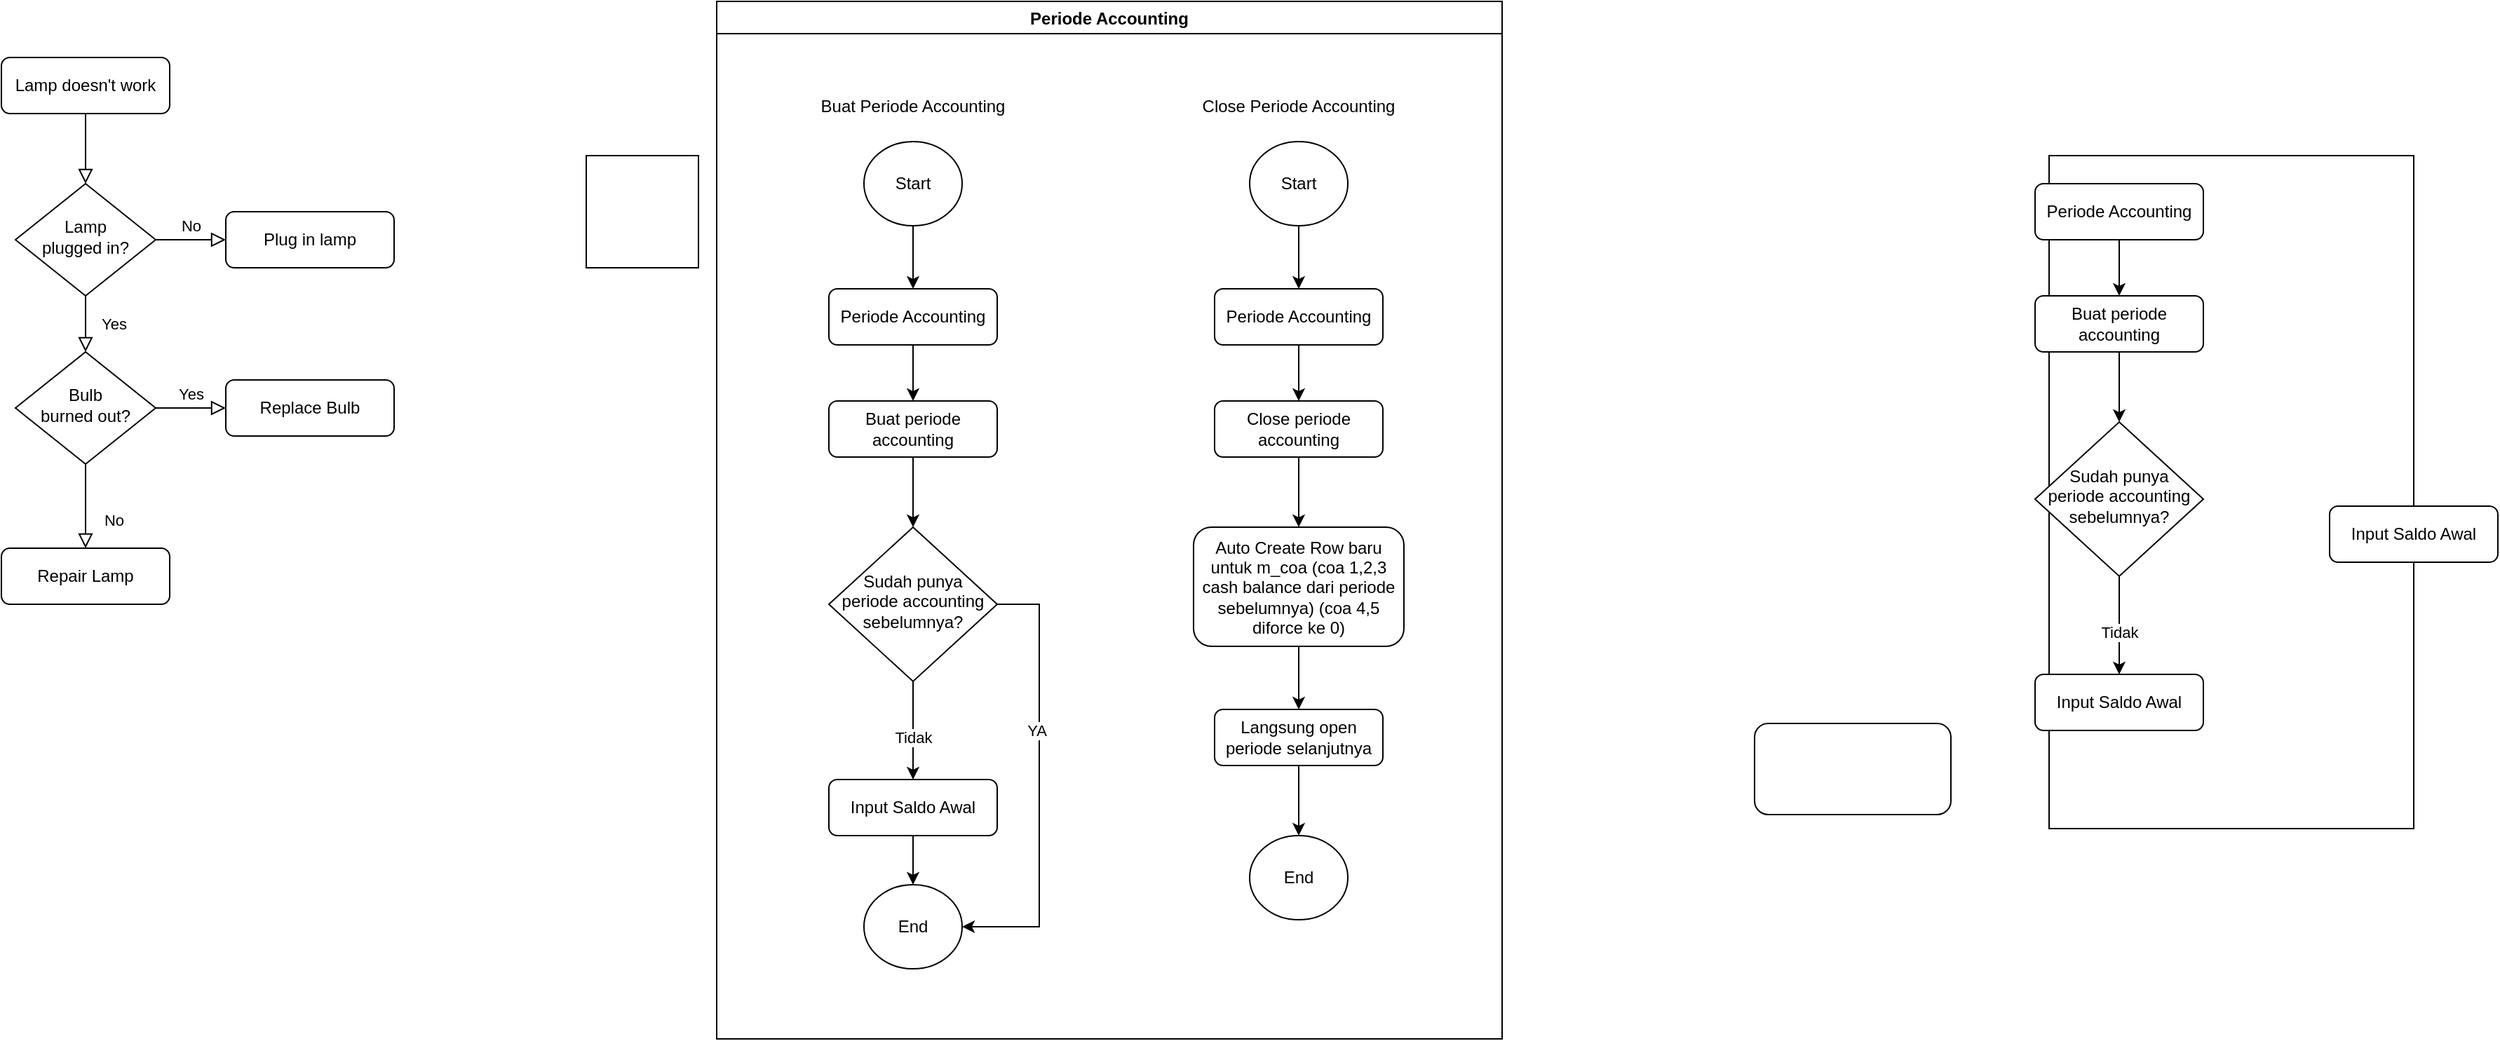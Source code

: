 <mxfile version="28.0.4">
  <diagram id="C5RBs43oDa-KdzZeNtuy" name="Page-1">
    <mxGraphModel dx="2037" dy="1061" grid="1" gridSize="10" guides="1" tooltips="1" connect="1" arrows="1" fold="1" page="1" pageScale="1" pageWidth="827" pageHeight="1169" math="0" shadow="0">
      <root>
        <mxCell id="WIyWlLk6GJQsqaUBKTNV-0" />
        <mxCell id="WIyWlLk6GJQsqaUBKTNV-1" parent="WIyWlLk6GJQsqaUBKTNV-0" />
        <mxCell id="JEA_5MePLRgP0R8tFWte-22" value="" style="rounded=0;whiteSpace=wrap;html=1;" vertex="1" parent="WIyWlLk6GJQsqaUBKTNV-1">
          <mxGeometry x="1790" y="190" width="260" height="480" as="geometry" />
        </mxCell>
        <mxCell id="WIyWlLk6GJQsqaUBKTNV-2" value="" style="rounded=0;html=1;jettySize=auto;orthogonalLoop=1;fontSize=11;endArrow=block;endFill=0;endSize=8;strokeWidth=1;shadow=0;labelBackgroundColor=none;edgeStyle=orthogonalEdgeStyle;" parent="WIyWlLk6GJQsqaUBKTNV-1" source="WIyWlLk6GJQsqaUBKTNV-3" target="WIyWlLk6GJQsqaUBKTNV-6" edge="1">
          <mxGeometry relative="1" as="geometry" />
        </mxCell>
        <mxCell id="WIyWlLk6GJQsqaUBKTNV-3" value="Lamp doesn&#39;t work" style="rounded=1;whiteSpace=wrap;html=1;fontSize=12;glass=0;strokeWidth=1;shadow=0;" parent="WIyWlLk6GJQsqaUBKTNV-1" vertex="1">
          <mxGeometry x="330" y="120" width="120" height="40" as="geometry" />
        </mxCell>
        <mxCell id="WIyWlLk6GJQsqaUBKTNV-4" value="Yes" style="rounded=0;html=1;jettySize=auto;orthogonalLoop=1;fontSize=11;endArrow=block;endFill=0;endSize=8;strokeWidth=1;shadow=0;labelBackgroundColor=none;edgeStyle=orthogonalEdgeStyle;" parent="WIyWlLk6GJQsqaUBKTNV-1" source="WIyWlLk6GJQsqaUBKTNV-6" target="WIyWlLk6GJQsqaUBKTNV-10" edge="1">
          <mxGeometry y="20" relative="1" as="geometry">
            <mxPoint as="offset" />
          </mxGeometry>
        </mxCell>
        <mxCell id="WIyWlLk6GJQsqaUBKTNV-5" value="No" style="edgeStyle=orthogonalEdgeStyle;rounded=0;html=1;jettySize=auto;orthogonalLoop=1;fontSize=11;endArrow=block;endFill=0;endSize=8;strokeWidth=1;shadow=0;labelBackgroundColor=none;" parent="WIyWlLk6GJQsqaUBKTNV-1" source="WIyWlLk6GJQsqaUBKTNV-6" target="WIyWlLk6GJQsqaUBKTNV-7" edge="1">
          <mxGeometry y="10" relative="1" as="geometry">
            <mxPoint as="offset" />
          </mxGeometry>
        </mxCell>
        <mxCell id="WIyWlLk6GJQsqaUBKTNV-6" value="Lamp&lt;br&gt;plugged in?" style="rhombus;whiteSpace=wrap;html=1;shadow=0;fontFamily=Helvetica;fontSize=12;align=center;strokeWidth=1;spacing=6;spacingTop=-4;" parent="WIyWlLk6GJQsqaUBKTNV-1" vertex="1">
          <mxGeometry x="340" y="210" width="100" height="80" as="geometry" />
        </mxCell>
        <mxCell id="WIyWlLk6GJQsqaUBKTNV-7" value="Plug in lamp" style="rounded=1;whiteSpace=wrap;html=1;fontSize=12;glass=0;strokeWidth=1;shadow=0;" parent="WIyWlLk6GJQsqaUBKTNV-1" vertex="1">
          <mxGeometry x="490" y="230" width="120" height="40" as="geometry" />
        </mxCell>
        <mxCell id="WIyWlLk6GJQsqaUBKTNV-8" value="No" style="rounded=0;html=1;jettySize=auto;orthogonalLoop=1;fontSize=11;endArrow=block;endFill=0;endSize=8;strokeWidth=1;shadow=0;labelBackgroundColor=none;edgeStyle=orthogonalEdgeStyle;" parent="WIyWlLk6GJQsqaUBKTNV-1" source="WIyWlLk6GJQsqaUBKTNV-10" target="WIyWlLk6GJQsqaUBKTNV-11" edge="1">
          <mxGeometry x="0.333" y="20" relative="1" as="geometry">
            <mxPoint as="offset" />
          </mxGeometry>
        </mxCell>
        <mxCell id="WIyWlLk6GJQsqaUBKTNV-9" value="Yes" style="edgeStyle=orthogonalEdgeStyle;rounded=0;html=1;jettySize=auto;orthogonalLoop=1;fontSize=11;endArrow=block;endFill=0;endSize=8;strokeWidth=1;shadow=0;labelBackgroundColor=none;" parent="WIyWlLk6GJQsqaUBKTNV-1" source="WIyWlLk6GJQsqaUBKTNV-10" target="WIyWlLk6GJQsqaUBKTNV-12" edge="1">
          <mxGeometry y="10" relative="1" as="geometry">
            <mxPoint as="offset" />
          </mxGeometry>
        </mxCell>
        <mxCell id="WIyWlLk6GJQsqaUBKTNV-10" value="Bulb&lt;br&gt;burned out?" style="rhombus;whiteSpace=wrap;html=1;shadow=0;fontFamily=Helvetica;fontSize=12;align=center;strokeWidth=1;spacing=6;spacingTop=-4;" parent="WIyWlLk6GJQsqaUBKTNV-1" vertex="1">
          <mxGeometry x="340" y="330" width="100" height="80" as="geometry" />
        </mxCell>
        <mxCell id="WIyWlLk6GJQsqaUBKTNV-11" value="Repair Lamp" style="rounded=1;whiteSpace=wrap;html=1;fontSize=12;glass=0;strokeWidth=1;shadow=0;" parent="WIyWlLk6GJQsqaUBKTNV-1" vertex="1">
          <mxGeometry x="330" y="470" width="120" height="40" as="geometry" />
        </mxCell>
        <mxCell id="WIyWlLk6GJQsqaUBKTNV-12" value="Replace Bulb" style="rounded=1;whiteSpace=wrap;html=1;fontSize=12;glass=0;strokeWidth=1;shadow=0;" parent="WIyWlLk6GJQsqaUBKTNV-1" vertex="1">
          <mxGeometry x="490" y="350" width="120" height="40" as="geometry" />
        </mxCell>
        <mxCell id="JEA_5MePLRgP0R8tFWte-9" value="" style="edgeStyle=orthogonalEdgeStyle;rounded=0;orthogonalLoop=1;jettySize=auto;html=1;" edge="1" parent="WIyWlLk6GJQsqaUBKTNV-1" source="JEA_5MePLRgP0R8tFWte-0" target="JEA_5MePLRgP0R8tFWte-6">
          <mxGeometry relative="1" as="geometry" />
        </mxCell>
        <mxCell id="JEA_5MePLRgP0R8tFWte-0" value="Periode Accounting" style="rounded=1;whiteSpace=wrap;html=1;fontSize=12;glass=0;strokeWidth=1;shadow=0;" vertex="1" parent="WIyWlLk6GJQsqaUBKTNV-1">
          <mxGeometry x="920" y="285" width="120" height="40" as="geometry" />
        </mxCell>
        <mxCell id="JEA_5MePLRgP0R8tFWte-8" value="" style="edgeStyle=orthogonalEdgeStyle;rounded=0;orthogonalLoop=1;jettySize=auto;html=1;" edge="1" parent="WIyWlLk6GJQsqaUBKTNV-1" source="JEA_5MePLRgP0R8tFWte-1" target="JEA_5MePLRgP0R8tFWte-7">
          <mxGeometry relative="1" as="geometry" />
        </mxCell>
        <mxCell id="JEA_5MePLRgP0R8tFWte-11" value="Tidak" style="edgeLabel;html=1;align=center;verticalAlign=middle;resizable=0;points=[];" vertex="1" connectable="0" parent="JEA_5MePLRgP0R8tFWte-8">
          <mxGeometry x="0.137" relative="1" as="geometry">
            <mxPoint as="offset" />
          </mxGeometry>
        </mxCell>
        <mxCell id="JEA_5MePLRgP0R8tFWte-27" style="edgeStyle=orthogonalEdgeStyle;rounded=0;orthogonalLoop=1;jettySize=auto;html=1;entryX=1;entryY=0.5;entryDx=0;entryDy=0;" edge="1" parent="WIyWlLk6GJQsqaUBKTNV-1" source="JEA_5MePLRgP0R8tFWte-1" target="JEA_5MePLRgP0R8tFWte-26">
          <mxGeometry relative="1" as="geometry">
            <Array as="points">
              <mxPoint x="1070" y="510" />
              <mxPoint x="1070" y="740" />
            </Array>
          </mxGeometry>
        </mxCell>
        <mxCell id="JEA_5MePLRgP0R8tFWte-29" value="YA" style="edgeLabel;html=1;align=center;verticalAlign=middle;resizable=0;points=[];" vertex="1" connectable="0" parent="JEA_5MePLRgP0R8tFWte-27">
          <mxGeometry x="-0.238" y="-2" relative="1" as="geometry">
            <mxPoint as="offset" />
          </mxGeometry>
        </mxCell>
        <mxCell id="JEA_5MePLRgP0R8tFWte-1" value="Sudah punya periode accounting sebelumnya?" style="rhombus;whiteSpace=wrap;html=1;shadow=0;fontFamily=Helvetica;fontSize=12;align=center;strokeWidth=1;spacing=6;spacingTop=-4;" vertex="1" parent="WIyWlLk6GJQsqaUBKTNV-1">
          <mxGeometry x="920" y="455" width="120" height="110" as="geometry" />
        </mxCell>
        <mxCell id="JEA_5MePLRgP0R8tFWte-10" value="" style="edgeStyle=orthogonalEdgeStyle;rounded=0;orthogonalLoop=1;jettySize=auto;html=1;" edge="1" parent="WIyWlLk6GJQsqaUBKTNV-1" source="JEA_5MePLRgP0R8tFWte-6" target="JEA_5MePLRgP0R8tFWte-1">
          <mxGeometry relative="1" as="geometry" />
        </mxCell>
        <mxCell id="JEA_5MePLRgP0R8tFWte-6" value="Buat periode accounting" style="rounded=1;whiteSpace=wrap;html=1;fontSize=12;glass=0;strokeWidth=1;shadow=0;" vertex="1" parent="WIyWlLk6GJQsqaUBKTNV-1">
          <mxGeometry x="920" y="365" width="120" height="40" as="geometry" />
        </mxCell>
        <mxCell id="JEA_5MePLRgP0R8tFWte-28" value="" style="edgeStyle=orthogonalEdgeStyle;rounded=0;orthogonalLoop=1;jettySize=auto;html=1;" edge="1" parent="WIyWlLk6GJQsqaUBKTNV-1" source="JEA_5MePLRgP0R8tFWte-7" target="JEA_5MePLRgP0R8tFWte-26">
          <mxGeometry relative="1" as="geometry" />
        </mxCell>
        <mxCell id="JEA_5MePLRgP0R8tFWte-7" value="Input Saldo Awal" style="rounded=1;whiteSpace=wrap;html=1;fontSize=12;glass=0;strokeWidth=1;shadow=0;" vertex="1" parent="WIyWlLk6GJQsqaUBKTNV-1">
          <mxGeometry x="920" y="635" width="120" height="40" as="geometry" />
        </mxCell>
        <mxCell id="JEA_5MePLRgP0R8tFWte-12" value="Input Saldo Awal" style="rounded=1;whiteSpace=wrap;html=1;fontSize=12;glass=0;strokeWidth=1;shadow=0;" vertex="1" parent="WIyWlLk6GJQsqaUBKTNV-1">
          <mxGeometry x="1990" y="440" width="120" height="40" as="geometry" />
        </mxCell>
        <mxCell id="JEA_5MePLRgP0R8tFWte-13" value="" style="edgeStyle=orthogonalEdgeStyle;rounded=0;orthogonalLoop=1;jettySize=auto;html=1;" edge="1" parent="WIyWlLk6GJQsqaUBKTNV-1" source="JEA_5MePLRgP0R8tFWte-14" target="JEA_5MePLRgP0R8tFWte-19">
          <mxGeometry relative="1" as="geometry" />
        </mxCell>
        <mxCell id="JEA_5MePLRgP0R8tFWte-14" value="Periode Accounting" style="rounded=1;whiteSpace=wrap;html=1;fontSize=12;glass=0;strokeWidth=1;shadow=0;" vertex="1" parent="WIyWlLk6GJQsqaUBKTNV-1">
          <mxGeometry x="1780" y="210" width="120" height="40" as="geometry" />
        </mxCell>
        <mxCell id="JEA_5MePLRgP0R8tFWte-15" value="" style="edgeStyle=orthogonalEdgeStyle;rounded=0;orthogonalLoop=1;jettySize=auto;html=1;" edge="1" parent="WIyWlLk6GJQsqaUBKTNV-1" source="JEA_5MePLRgP0R8tFWte-17" target="JEA_5MePLRgP0R8tFWte-20">
          <mxGeometry relative="1" as="geometry" />
        </mxCell>
        <mxCell id="JEA_5MePLRgP0R8tFWte-16" value="Tidak" style="edgeLabel;html=1;align=center;verticalAlign=middle;resizable=0;points=[];" vertex="1" connectable="0" parent="JEA_5MePLRgP0R8tFWte-15">
          <mxGeometry x="0.137" relative="1" as="geometry">
            <mxPoint as="offset" />
          </mxGeometry>
        </mxCell>
        <mxCell id="JEA_5MePLRgP0R8tFWte-17" value="Sudah punya periode accounting sebelumnya?" style="rhombus;whiteSpace=wrap;html=1;shadow=0;fontFamily=Helvetica;fontSize=12;align=center;strokeWidth=1;spacing=6;spacingTop=-4;" vertex="1" parent="WIyWlLk6GJQsqaUBKTNV-1">
          <mxGeometry x="1780" y="380" width="120" height="110" as="geometry" />
        </mxCell>
        <mxCell id="JEA_5MePLRgP0R8tFWte-18" value="" style="edgeStyle=orthogonalEdgeStyle;rounded=0;orthogonalLoop=1;jettySize=auto;html=1;" edge="1" parent="WIyWlLk6GJQsqaUBKTNV-1" source="JEA_5MePLRgP0R8tFWte-19" target="JEA_5MePLRgP0R8tFWte-17">
          <mxGeometry relative="1" as="geometry" />
        </mxCell>
        <mxCell id="JEA_5MePLRgP0R8tFWte-19" value="Buat periode accounting" style="rounded=1;whiteSpace=wrap;html=1;fontSize=12;glass=0;strokeWidth=1;shadow=0;" vertex="1" parent="WIyWlLk6GJQsqaUBKTNV-1">
          <mxGeometry x="1780" y="290" width="120" height="40" as="geometry" />
        </mxCell>
        <mxCell id="JEA_5MePLRgP0R8tFWte-20" value="Input Saldo Awal" style="rounded=1;whiteSpace=wrap;html=1;fontSize=12;glass=0;strokeWidth=1;shadow=0;" vertex="1" parent="WIyWlLk6GJQsqaUBKTNV-1">
          <mxGeometry x="1780" y="560" width="120" height="40" as="geometry" />
        </mxCell>
        <mxCell id="JEA_5MePLRgP0R8tFWte-23" value="" style="whiteSpace=wrap;html=1;aspect=fixed;" vertex="1" parent="WIyWlLk6GJQsqaUBKTNV-1">
          <mxGeometry x="747" y="190" width="80" height="80" as="geometry" />
        </mxCell>
        <mxCell id="JEA_5MePLRgP0R8tFWte-25" value="" style="edgeStyle=orthogonalEdgeStyle;rounded=0;orthogonalLoop=1;jettySize=auto;html=1;" edge="1" parent="WIyWlLk6GJQsqaUBKTNV-1" source="JEA_5MePLRgP0R8tFWte-24" target="JEA_5MePLRgP0R8tFWte-0">
          <mxGeometry relative="1" as="geometry" />
        </mxCell>
        <mxCell id="JEA_5MePLRgP0R8tFWte-24" value="Start" style="ellipse;whiteSpace=wrap;html=1;" vertex="1" parent="WIyWlLk6GJQsqaUBKTNV-1">
          <mxGeometry x="945" y="180" width="70" height="60" as="geometry" />
        </mxCell>
        <mxCell id="JEA_5MePLRgP0R8tFWte-26" value="End" style="ellipse;whiteSpace=wrap;html=1;" vertex="1" parent="WIyWlLk6GJQsqaUBKTNV-1">
          <mxGeometry x="945" y="710" width="70" height="60" as="geometry" />
        </mxCell>
        <mxCell id="JEA_5MePLRgP0R8tFWte-30" value="Buat Periode Accounting" style="text;html=1;align=center;verticalAlign=middle;whiteSpace=wrap;rounded=0;" vertex="1" parent="WIyWlLk6GJQsqaUBKTNV-1">
          <mxGeometry x="910" y="140" width="140" height="30" as="geometry" />
        </mxCell>
        <mxCell id="JEA_5MePLRgP0R8tFWte-31" value="" style="edgeStyle=orthogonalEdgeStyle;rounded=0;orthogonalLoop=1;jettySize=auto;html=1;" edge="1" parent="WIyWlLk6GJQsqaUBKTNV-1" source="JEA_5MePLRgP0R8tFWte-32" target="JEA_5MePLRgP0R8tFWte-39">
          <mxGeometry relative="1" as="geometry" />
        </mxCell>
        <mxCell id="JEA_5MePLRgP0R8tFWte-32" value="Periode Accounting" style="rounded=1;whiteSpace=wrap;html=1;fontSize=12;glass=0;strokeWidth=1;shadow=0;" vertex="1" parent="WIyWlLk6GJQsqaUBKTNV-1">
          <mxGeometry x="1195" y="285" width="120" height="40" as="geometry" />
        </mxCell>
        <mxCell id="JEA_5MePLRgP0R8tFWte-47" value="" style="edgeStyle=orthogonalEdgeStyle;rounded=0;orthogonalLoop=1;jettySize=auto;html=1;" edge="1" parent="WIyWlLk6GJQsqaUBKTNV-1" source="JEA_5MePLRgP0R8tFWte-39" target="JEA_5MePLRgP0R8tFWte-46">
          <mxGeometry relative="1" as="geometry" />
        </mxCell>
        <mxCell id="JEA_5MePLRgP0R8tFWte-39" value="Close periode accounting" style="rounded=1;whiteSpace=wrap;html=1;fontSize=12;glass=0;strokeWidth=1;shadow=0;" vertex="1" parent="WIyWlLk6GJQsqaUBKTNV-1">
          <mxGeometry x="1195" y="365" width="120" height="40" as="geometry" />
        </mxCell>
        <mxCell id="JEA_5MePLRgP0R8tFWte-42" value="" style="edgeStyle=orthogonalEdgeStyle;rounded=0;orthogonalLoop=1;jettySize=auto;html=1;" edge="1" parent="WIyWlLk6GJQsqaUBKTNV-1" source="JEA_5MePLRgP0R8tFWte-43" target="JEA_5MePLRgP0R8tFWte-32">
          <mxGeometry relative="1" as="geometry" />
        </mxCell>
        <mxCell id="JEA_5MePLRgP0R8tFWte-43" value="Start" style="ellipse;whiteSpace=wrap;html=1;" vertex="1" parent="WIyWlLk6GJQsqaUBKTNV-1">
          <mxGeometry x="1220" y="180" width="70" height="60" as="geometry" />
        </mxCell>
        <mxCell id="JEA_5MePLRgP0R8tFWte-45" value="Close Periode Accounting" style="text;html=1;align=center;verticalAlign=middle;whiteSpace=wrap;rounded=0;" vertex="1" parent="WIyWlLk6GJQsqaUBKTNV-1">
          <mxGeometry x="1185" y="140" width="140" height="30" as="geometry" />
        </mxCell>
        <mxCell id="JEA_5MePLRgP0R8tFWte-53" value="" style="edgeStyle=orthogonalEdgeStyle;rounded=0;orthogonalLoop=1;jettySize=auto;html=1;" edge="1" parent="WIyWlLk6GJQsqaUBKTNV-1" source="JEA_5MePLRgP0R8tFWte-46" target="JEA_5MePLRgP0R8tFWte-52">
          <mxGeometry relative="1" as="geometry" />
        </mxCell>
        <mxCell id="JEA_5MePLRgP0R8tFWte-46" value="Auto Create Row baru untuk m_coa (coa 1,2,3 cash balance dari periode sebelumnya) (coa 4,5 diforce ke 0)" style="rounded=1;whiteSpace=wrap;html=1;fontSize=12;glass=0;strokeWidth=1;shadow=0;" vertex="1" parent="WIyWlLk6GJQsqaUBKTNV-1">
          <mxGeometry x="1180" y="455" width="150" height="85" as="geometry" />
        </mxCell>
        <mxCell id="JEA_5MePLRgP0R8tFWte-49" value="" style="rounded=1;whiteSpace=wrap;html=1;fontSize=12;glass=0;strokeWidth=1;shadow=0;" vertex="1" parent="WIyWlLk6GJQsqaUBKTNV-1">
          <mxGeometry x="1580" y="595" width="140" height="65" as="geometry" />
        </mxCell>
        <mxCell id="JEA_5MePLRgP0R8tFWte-50" value="End" style="ellipse;whiteSpace=wrap;html=1;" vertex="1" parent="WIyWlLk6GJQsqaUBKTNV-1">
          <mxGeometry x="1220" y="675" width="70" height="60" as="geometry" />
        </mxCell>
        <mxCell id="JEA_5MePLRgP0R8tFWte-54" value="" style="edgeStyle=orthogonalEdgeStyle;rounded=0;orthogonalLoop=1;jettySize=auto;html=1;" edge="1" parent="WIyWlLk6GJQsqaUBKTNV-1" source="JEA_5MePLRgP0R8tFWte-52" target="JEA_5MePLRgP0R8tFWte-50">
          <mxGeometry relative="1" as="geometry" />
        </mxCell>
        <mxCell id="JEA_5MePLRgP0R8tFWte-52" value="Langsung open periode selanjutnya" style="rounded=1;whiteSpace=wrap;html=1;fontSize=12;glass=0;strokeWidth=1;shadow=0;" vertex="1" parent="WIyWlLk6GJQsqaUBKTNV-1">
          <mxGeometry x="1195" y="585" width="120" height="40" as="geometry" />
        </mxCell>
        <mxCell id="JEA_5MePLRgP0R8tFWte-56" value="Periode Accounting" style="swimlane;" vertex="1" parent="WIyWlLk6GJQsqaUBKTNV-1">
          <mxGeometry x="840" y="80" width="560" height="740" as="geometry" />
        </mxCell>
      </root>
    </mxGraphModel>
  </diagram>
</mxfile>
